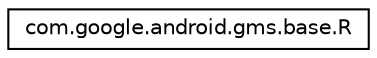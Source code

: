 digraph "Graphical Class Hierarchy"
{
 // LATEX_PDF_SIZE
  edge [fontname="Helvetica",fontsize="10",labelfontname="Helvetica",labelfontsize="10"];
  node [fontname="Helvetica",fontsize="10",shape=record];
  rankdir="LR";
  Node0 [label="com.google.android.gms.base.R",height=0.2,width=0.4,color="black", fillcolor="white", style="filled",URL="$classcom_1_1google_1_1android_1_1gms_1_1base_1_1_r.html",tooltip=" "];
}
